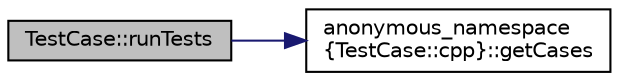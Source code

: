 digraph "TestCase::runTests"
{
 // INTERACTIVE_SVG=YES
 // LATEX_PDF_SIZE
  edge [fontname="Helvetica",fontsize="10",labelfontname="Helvetica",labelfontsize="10"];
  node [fontname="Helvetica",fontsize="10",shape=record];
  rankdir="LR";
  Node1 [label="TestCase::runTests",height=0.2,width=0.4,color="black", fillcolor="grey75", style="filled", fontcolor="black",tooltip=" "];
  Node1 -> Node2 [color="midnightblue",fontsize="10",style="solid",fontname="Helvetica"];
  Node2 [label="anonymous_namespace\l\{TestCase::cpp\}::getCases",height=0.2,width=0.4,color="black", fillcolor="white", style="filled",URL="$namespaceanonymous__namespace_02_test_case_8cpp_03.html#a4073e77346d8adea8ac92f2e309de1aa",tooltip=" "];
}

